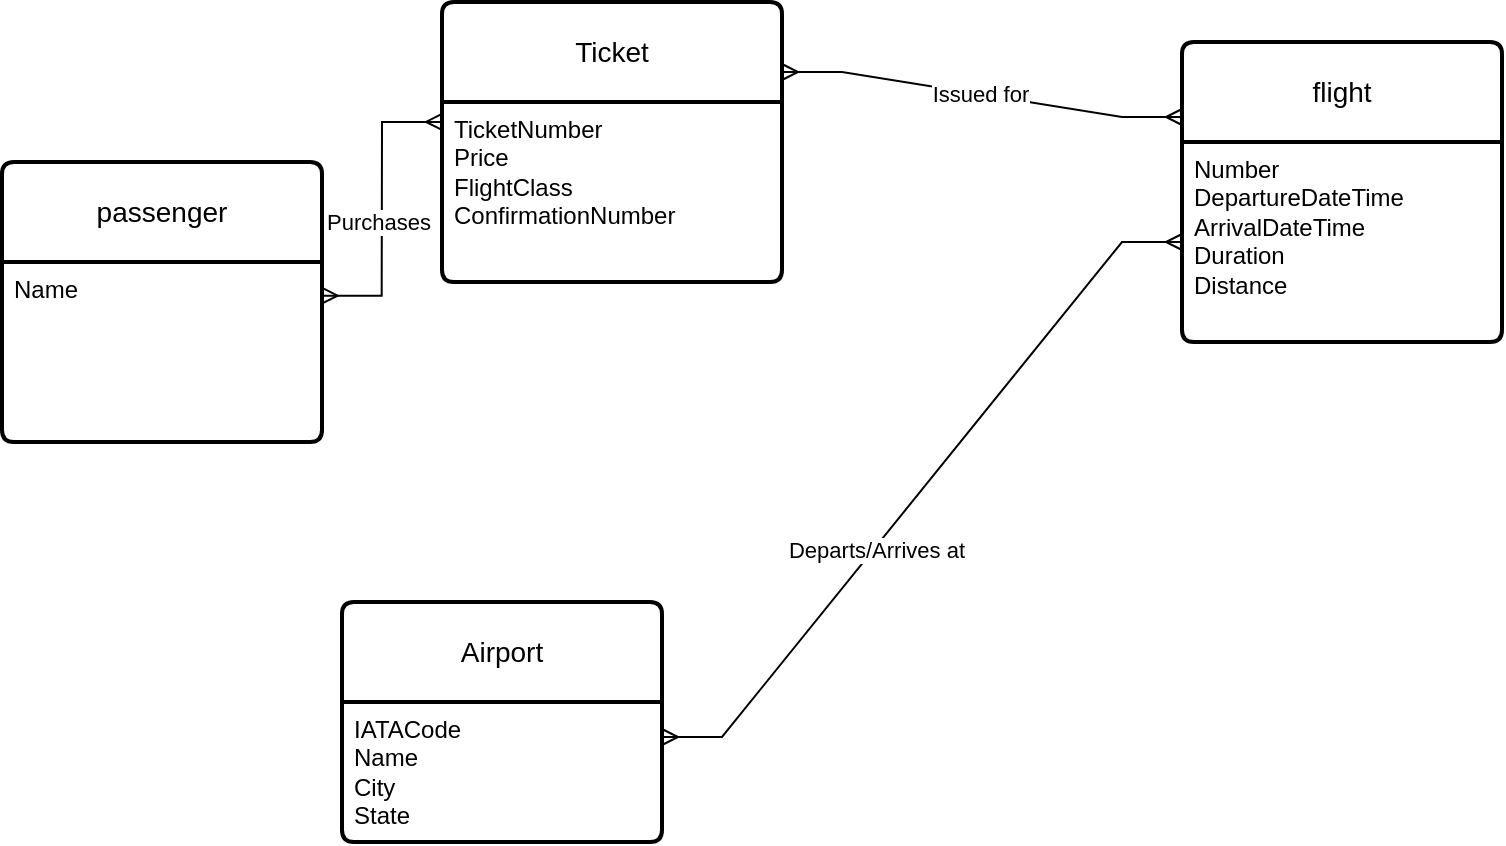<mxfile version="21.3.8" type="github">
  <diagram name="Page-1" id="kTs1BXnxle4srhBuTnBa">
    <mxGraphModel dx="1360" dy="1625" grid="1" gridSize="10" guides="1" tooltips="1" connect="1" arrows="1" fold="1" page="1" pageScale="1" pageWidth="850" pageHeight="1100" math="0" shadow="0">
      <root>
        <mxCell id="0" />
        <mxCell id="1" parent="0" />
        <mxCell id="b4NQY05Y5RJPFfe3UuMa-1" value="passenger" style="swimlane;childLayout=stackLayout;horizontal=1;startSize=50;horizontalStack=0;rounded=1;fontSize=14;fontStyle=0;strokeWidth=2;resizeParent=0;resizeLast=1;shadow=0;dashed=0;align=center;arcSize=4;whiteSpace=wrap;html=1;" vertex="1" parent="1">
          <mxGeometry x="-130" y="60" width="160" height="140" as="geometry" />
        </mxCell>
        <mxCell id="b4NQY05Y5RJPFfe3UuMa-2" value="Name&amp;nbsp;" style="align=left;strokeColor=none;fillColor=none;spacingLeft=4;fontSize=12;verticalAlign=top;resizable=0;rotatable=0;part=1;html=1;" vertex="1" parent="b4NQY05Y5RJPFfe3UuMa-1">
          <mxGeometry y="50" width="160" height="90" as="geometry" />
        </mxCell>
        <mxCell id="b4NQY05Y5RJPFfe3UuMa-3" value="flight" style="swimlane;childLayout=stackLayout;horizontal=1;startSize=50;horizontalStack=0;rounded=1;fontSize=14;fontStyle=0;strokeWidth=2;resizeParent=0;resizeLast=1;shadow=0;dashed=0;align=center;arcSize=4;whiteSpace=wrap;html=1;" vertex="1" parent="1">
          <mxGeometry x="460" width="160" height="150" as="geometry" />
        </mxCell>
        <mxCell id="b4NQY05Y5RJPFfe3UuMa-4" value="Number&lt;br&gt;DepartureDateTime&lt;br&gt;ArrivalDateTime&lt;br&gt;Duration&lt;br&gt;Distance" style="align=left;strokeColor=none;fillColor=none;spacingLeft=4;fontSize=12;verticalAlign=top;resizable=0;rotatable=0;part=1;html=1;" vertex="1" parent="b4NQY05Y5RJPFfe3UuMa-3">
          <mxGeometry y="50" width="160" height="100" as="geometry" />
        </mxCell>
        <mxCell id="b4NQY05Y5RJPFfe3UuMa-10" value="Airport" style="swimlane;childLayout=stackLayout;horizontal=1;startSize=50;horizontalStack=0;rounded=1;fontSize=14;fontStyle=0;strokeWidth=2;resizeParent=0;resizeLast=1;shadow=0;dashed=0;align=center;arcSize=4;whiteSpace=wrap;html=1;" vertex="1" parent="1">
          <mxGeometry x="40" y="280" width="160" height="120" as="geometry" />
        </mxCell>
        <mxCell id="b4NQY05Y5RJPFfe3UuMa-11" value="IATACode&lt;br&gt;Name&lt;br&gt;City&lt;br&gt;State" style="align=left;strokeColor=none;fillColor=none;spacingLeft=4;fontSize=12;verticalAlign=top;resizable=0;rotatable=0;part=1;html=1;" vertex="1" parent="b4NQY05Y5RJPFfe3UuMa-10">
          <mxGeometry y="50" width="160" height="70" as="geometry" />
        </mxCell>
        <mxCell id="b4NQY05Y5RJPFfe3UuMa-12" value="" style="edgeStyle=entityRelationEdgeStyle;fontSize=12;html=1;endArrow=ERmany;startArrow=ERmany;rounded=0;exitX=1;exitY=0.25;exitDx=0;exitDy=0;" edge="1" parent="1" source="b4NQY05Y5RJPFfe3UuMa-11" target="b4NQY05Y5RJPFfe3UuMa-4">
          <mxGeometry width="100" height="100" relative="1" as="geometry">
            <mxPoint x="220" y="380" as="sourcePoint" />
            <mxPoint x="320" y="280" as="targetPoint" />
          </mxGeometry>
        </mxCell>
        <mxCell id="b4NQY05Y5RJPFfe3UuMa-13" value="Departs/Arrives at" style="edgeLabel;html=1;align=center;verticalAlign=middle;resizable=0;points=[];" vertex="1" connectable="0" parent="b4NQY05Y5RJPFfe3UuMa-12">
          <mxGeometry x="-0.201" y="-1" relative="1" as="geometry">
            <mxPoint as="offset" />
          </mxGeometry>
        </mxCell>
        <mxCell id="b4NQY05Y5RJPFfe3UuMa-14" value="Ticket" style="swimlane;childLayout=stackLayout;horizontal=1;startSize=50;horizontalStack=0;rounded=1;fontSize=14;fontStyle=0;strokeWidth=2;resizeParent=0;resizeLast=1;shadow=0;dashed=0;align=center;arcSize=4;whiteSpace=wrap;html=1;" vertex="1" parent="1">
          <mxGeometry x="90" y="-20" width="170" height="140" as="geometry" />
        </mxCell>
        <mxCell id="b4NQY05Y5RJPFfe3UuMa-15" value="TicketNumber&lt;br&gt;Price&lt;br&gt;FlightClass&lt;br&gt;ConfirmationNumber" style="align=left;strokeColor=none;fillColor=none;spacingLeft=4;fontSize=12;verticalAlign=top;resizable=0;rotatable=0;part=1;html=1;" vertex="1" parent="b4NQY05Y5RJPFfe3UuMa-14">
          <mxGeometry y="50" width="170" height="90" as="geometry" />
        </mxCell>
        <mxCell id="b4NQY05Y5RJPFfe3UuMa-17" value="" style="edgeStyle=entityRelationEdgeStyle;fontSize=12;html=1;endArrow=ERmany;startArrow=ERmany;rounded=0;exitX=0.999;exitY=0.187;exitDx=0;exitDy=0;exitPerimeter=0;entryX=0;entryY=0.111;entryDx=0;entryDy=0;entryPerimeter=0;" edge="1" parent="1" source="b4NQY05Y5RJPFfe3UuMa-2" target="b4NQY05Y5RJPFfe3UuMa-15">
          <mxGeometry width="100" height="100" relative="1" as="geometry">
            <mxPoint x="50" y="210" as="sourcePoint" />
            <mxPoint x="150" y="110" as="targetPoint" />
          </mxGeometry>
        </mxCell>
        <mxCell id="b4NQY05Y5RJPFfe3UuMa-18" value="Purchases" style="edgeLabel;html=1;align=center;verticalAlign=middle;resizable=0;points=[];" vertex="1" connectable="0" parent="b4NQY05Y5RJPFfe3UuMa-17">
          <mxGeometry x="-0.083" y="2" relative="1" as="geometry">
            <mxPoint as="offset" />
          </mxGeometry>
        </mxCell>
        <mxCell id="b4NQY05Y5RJPFfe3UuMa-20" value="" style="edgeStyle=entityRelationEdgeStyle;fontSize=12;html=1;endArrow=ERmany;startArrow=ERmany;rounded=0;exitX=1;exitY=0.25;exitDx=0;exitDy=0;entryX=0;entryY=0.25;entryDx=0;entryDy=0;" edge="1" parent="1" source="b4NQY05Y5RJPFfe3UuMa-14" target="b4NQY05Y5RJPFfe3UuMa-3">
          <mxGeometry width="100" height="100" relative="1" as="geometry">
            <mxPoint x="370" y="-110" as="sourcePoint" />
            <mxPoint x="580" y="-90" as="targetPoint" />
          </mxGeometry>
        </mxCell>
        <mxCell id="b4NQY05Y5RJPFfe3UuMa-21" value="Issued for" style="edgeLabel;html=1;align=center;verticalAlign=middle;resizable=0;points=[];" vertex="1" connectable="0" parent="b4NQY05Y5RJPFfe3UuMa-20">
          <mxGeometry x="-0.008" relative="1" as="geometry">
            <mxPoint as="offset" />
          </mxGeometry>
        </mxCell>
      </root>
    </mxGraphModel>
  </diagram>
</mxfile>
